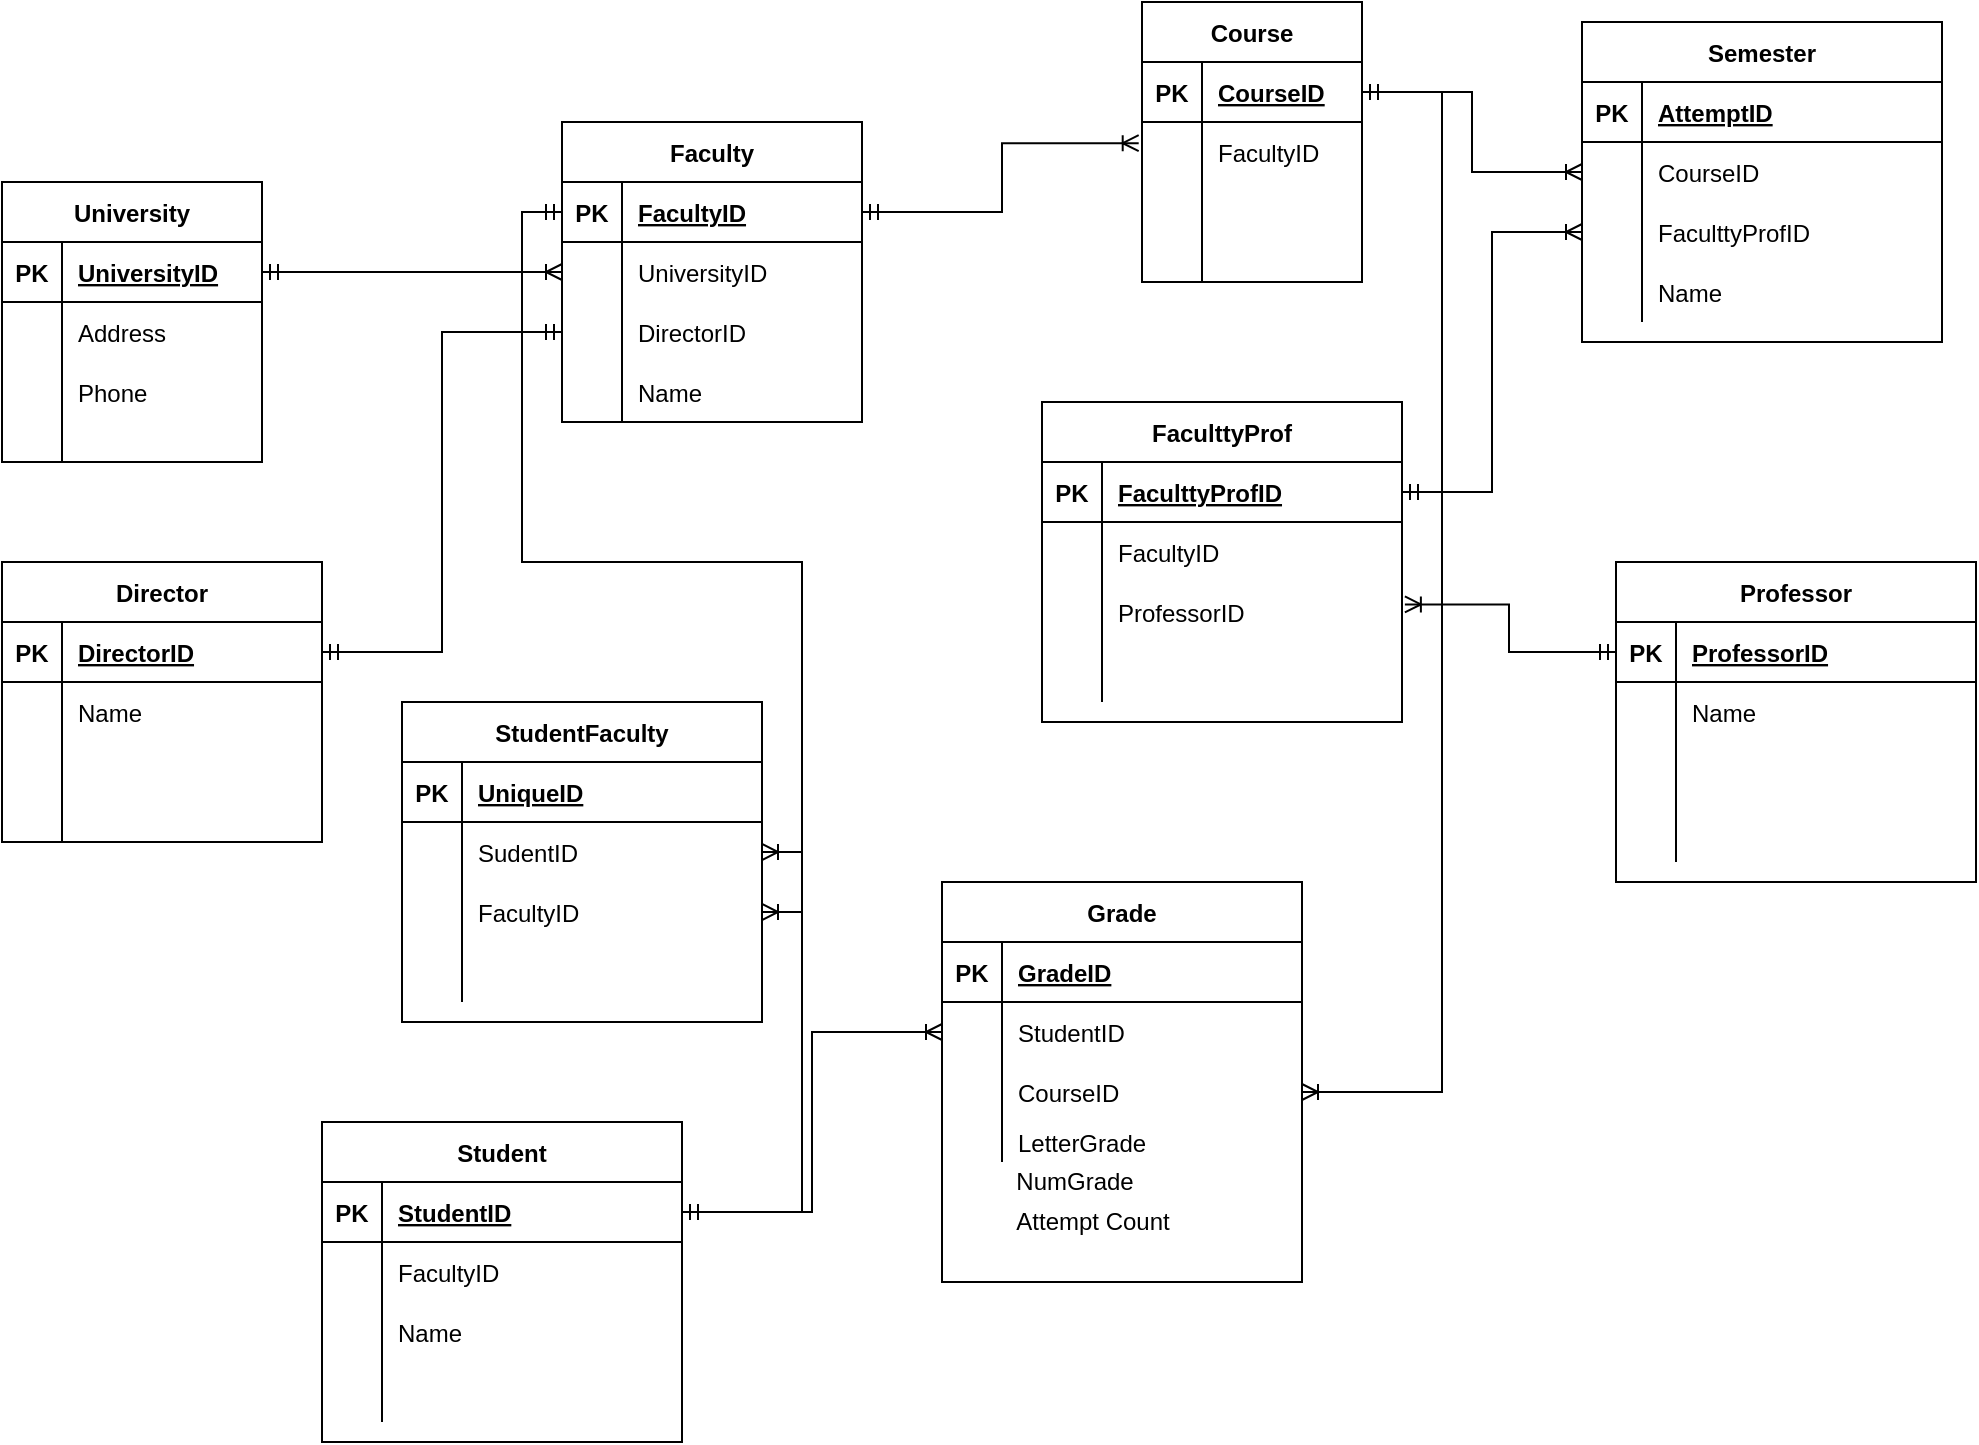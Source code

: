 <mxfile version="17.1.3" type="device"><diagram id="Ls2RXrO2CmUDJVUpRagr" name="Page-1"><mxGraphModel dx="897" dy="550" grid="1" gridSize="10" guides="1" tooltips="1" connect="1" arrows="1" fold="1" page="1" pageScale="1" pageWidth="827" pageHeight="1169" math="0" shadow="0"><root><mxCell id="0"/><mxCell id="1" parent="0"/><mxCell id="vg7EZf-aJv0Bkej9o6bB-1" value="University" style="shape=table;startSize=30;container=1;collapsible=1;childLayout=tableLayout;fixedRows=1;rowLines=0;fontStyle=1;align=center;resizeLast=1;" vertex="1" parent="1"><mxGeometry x="20" y="140" width="130" height="140" as="geometry"><mxRectangle x="100" y="140" width="90" height="30" as="alternateBounds"/></mxGeometry></mxCell><mxCell id="vg7EZf-aJv0Bkej9o6bB-2" value="" style="shape=tableRow;horizontal=0;startSize=0;swimlaneHead=0;swimlaneBody=0;fillColor=none;collapsible=0;dropTarget=0;points=[[0,0.5],[1,0.5]];portConstraint=eastwest;top=0;left=0;right=0;bottom=1;" vertex="1" parent="vg7EZf-aJv0Bkej9o6bB-1"><mxGeometry y="30" width="130" height="30" as="geometry"/></mxCell><mxCell id="vg7EZf-aJv0Bkej9o6bB-3" value="PK" style="shape=partialRectangle;connectable=0;fillColor=none;top=0;left=0;bottom=0;right=0;fontStyle=1;overflow=hidden;" vertex="1" parent="vg7EZf-aJv0Bkej9o6bB-2"><mxGeometry width="30" height="30" as="geometry"><mxRectangle width="30" height="30" as="alternateBounds"/></mxGeometry></mxCell><mxCell id="vg7EZf-aJv0Bkej9o6bB-4" value="UniversityID" style="shape=partialRectangle;connectable=0;fillColor=none;top=0;left=0;bottom=0;right=0;align=left;spacingLeft=6;fontStyle=5;overflow=hidden;" vertex="1" parent="vg7EZf-aJv0Bkej9o6bB-2"><mxGeometry x="30" width="100" height="30" as="geometry"><mxRectangle width="100" height="30" as="alternateBounds"/></mxGeometry></mxCell><mxCell id="vg7EZf-aJv0Bkej9o6bB-5" value="" style="shape=tableRow;horizontal=0;startSize=0;swimlaneHead=0;swimlaneBody=0;fillColor=none;collapsible=0;dropTarget=0;points=[[0,0.5],[1,0.5]];portConstraint=eastwest;top=0;left=0;right=0;bottom=0;" vertex="1" parent="vg7EZf-aJv0Bkej9o6bB-1"><mxGeometry y="60" width="130" height="30" as="geometry"/></mxCell><mxCell id="vg7EZf-aJv0Bkej9o6bB-6" value="" style="shape=partialRectangle;connectable=0;fillColor=none;top=0;left=0;bottom=0;right=0;editable=1;overflow=hidden;" vertex="1" parent="vg7EZf-aJv0Bkej9o6bB-5"><mxGeometry width="30" height="30" as="geometry"><mxRectangle width="30" height="30" as="alternateBounds"/></mxGeometry></mxCell><mxCell id="vg7EZf-aJv0Bkej9o6bB-7" value="Address" style="shape=partialRectangle;connectable=0;fillColor=none;top=0;left=0;bottom=0;right=0;align=left;spacingLeft=6;overflow=hidden;" vertex="1" parent="vg7EZf-aJv0Bkej9o6bB-5"><mxGeometry x="30" width="100" height="30" as="geometry"><mxRectangle width="100" height="30" as="alternateBounds"/></mxGeometry></mxCell><mxCell id="vg7EZf-aJv0Bkej9o6bB-8" value="" style="shape=tableRow;horizontal=0;startSize=0;swimlaneHead=0;swimlaneBody=0;fillColor=none;collapsible=0;dropTarget=0;points=[[0,0.5],[1,0.5]];portConstraint=eastwest;top=0;left=0;right=0;bottom=0;" vertex="1" parent="vg7EZf-aJv0Bkej9o6bB-1"><mxGeometry y="90" width="130" height="30" as="geometry"/></mxCell><mxCell id="vg7EZf-aJv0Bkej9o6bB-9" value="" style="shape=partialRectangle;connectable=0;fillColor=none;top=0;left=0;bottom=0;right=0;editable=1;overflow=hidden;" vertex="1" parent="vg7EZf-aJv0Bkej9o6bB-8"><mxGeometry width="30" height="30" as="geometry"><mxRectangle width="30" height="30" as="alternateBounds"/></mxGeometry></mxCell><mxCell id="vg7EZf-aJv0Bkej9o6bB-10" value="Phone" style="shape=partialRectangle;connectable=0;fillColor=none;top=0;left=0;bottom=0;right=0;align=left;spacingLeft=6;overflow=hidden;" vertex="1" parent="vg7EZf-aJv0Bkej9o6bB-8"><mxGeometry x="30" width="100" height="30" as="geometry"><mxRectangle width="100" height="30" as="alternateBounds"/></mxGeometry></mxCell><mxCell id="vg7EZf-aJv0Bkej9o6bB-11" value="" style="shape=tableRow;horizontal=0;startSize=0;swimlaneHead=0;swimlaneBody=0;fillColor=none;collapsible=0;dropTarget=0;points=[[0,0.5],[1,0.5]];portConstraint=eastwest;top=0;left=0;right=0;bottom=0;" vertex="1" parent="vg7EZf-aJv0Bkej9o6bB-1"><mxGeometry y="120" width="130" height="20" as="geometry"/></mxCell><mxCell id="vg7EZf-aJv0Bkej9o6bB-12" value="" style="shape=partialRectangle;connectable=0;fillColor=none;top=0;left=0;bottom=0;right=0;editable=1;overflow=hidden;" vertex="1" parent="vg7EZf-aJv0Bkej9o6bB-11"><mxGeometry width="30" height="20" as="geometry"><mxRectangle width="30" height="20" as="alternateBounds"/></mxGeometry></mxCell><mxCell id="vg7EZf-aJv0Bkej9o6bB-13" value="" style="shape=partialRectangle;connectable=0;fillColor=none;top=0;left=0;bottom=0;right=0;align=left;spacingLeft=6;overflow=hidden;" vertex="1" parent="vg7EZf-aJv0Bkej9o6bB-11"><mxGeometry x="30" width="100" height="20" as="geometry"><mxRectangle width="100" height="20" as="alternateBounds"/></mxGeometry></mxCell><mxCell id="vg7EZf-aJv0Bkej9o6bB-14" value="Faculty" style="shape=table;startSize=30;container=1;collapsible=1;childLayout=tableLayout;fixedRows=1;rowLines=0;fontStyle=1;align=center;resizeLast=1;" vertex="1" parent="1"><mxGeometry x="300" y="110" width="150" height="150" as="geometry"/></mxCell><mxCell id="vg7EZf-aJv0Bkej9o6bB-15" value="" style="shape=tableRow;horizontal=0;startSize=0;swimlaneHead=0;swimlaneBody=0;fillColor=none;collapsible=0;dropTarget=0;points=[[0,0.5],[1,0.5]];portConstraint=eastwest;top=0;left=0;right=0;bottom=1;" vertex="1" parent="vg7EZf-aJv0Bkej9o6bB-14"><mxGeometry y="30" width="150" height="30" as="geometry"/></mxCell><mxCell id="vg7EZf-aJv0Bkej9o6bB-16" value="PK" style="shape=partialRectangle;connectable=0;fillColor=none;top=0;left=0;bottom=0;right=0;fontStyle=1;overflow=hidden;" vertex="1" parent="vg7EZf-aJv0Bkej9o6bB-15"><mxGeometry width="30" height="30" as="geometry"><mxRectangle width="30" height="30" as="alternateBounds"/></mxGeometry></mxCell><mxCell id="vg7EZf-aJv0Bkej9o6bB-17" value="FacultyID" style="shape=partialRectangle;connectable=0;fillColor=none;top=0;left=0;bottom=0;right=0;align=left;spacingLeft=6;fontStyle=5;overflow=hidden;" vertex="1" parent="vg7EZf-aJv0Bkej9o6bB-15"><mxGeometry x="30" width="120" height="30" as="geometry"><mxRectangle width="120" height="30" as="alternateBounds"/></mxGeometry></mxCell><mxCell id="vg7EZf-aJv0Bkej9o6bB-18" value="" style="shape=tableRow;horizontal=0;startSize=0;swimlaneHead=0;swimlaneBody=0;fillColor=none;collapsible=0;dropTarget=0;points=[[0,0.5],[1,0.5]];portConstraint=eastwest;top=0;left=0;right=0;bottom=0;" vertex="1" parent="vg7EZf-aJv0Bkej9o6bB-14"><mxGeometry y="60" width="150" height="30" as="geometry"/></mxCell><mxCell id="vg7EZf-aJv0Bkej9o6bB-19" value="" style="shape=partialRectangle;connectable=0;fillColor=none;top=0;left=0;bottom=0;right=0;editable=1;overflow=hidden;" vertex="1" parent="vg7EZf-aJv0Bkej9o6bB-18"><mxGeometry width="30" height="30" as="geometry"><mxRectangle width="30" height="30" as="alternateBounds"/></mxGeometry></mxCell><mxCell id="vg7EZf-aJv0Bkej9o6bB-20" value="UniversityID" style="shape=partialRectangle;connectable=0;fillColor=none;top=0;left=0;bottom=0;right=0;align=left;spacingLeft=6;overflow=hidden;" vertex="1" parent="vg7EZf-aJv0Bkej9o6bB-18"><mxGeometry x="30" width="120" height="30" as="geometry"><mxRectangle width="120" height="30" as="alternateBounds"/></mxGeometry></mxCell><mxCell id="vg7EZf-aJv0Bkej9o6bB-21" value="" style="shape=tableRow;horizontal=0;startSize=0;swimlaneHead=0;swimlaneBody=0;fillColor=none;collapsible=0;dropTarget=0;points=[[0,0.5],[1,0.5]];portConstraint=eastwest;top=0;left=0;right=0;bottom=0;" vertex="1" parent="vg7EZf-aJv0Bkej9o6bB-14"><mxGeometry y="90" width="150" height="30" as="geometry"/></mxCell><mxCell id="vg7EZf-aJv0Bkej9o6bB-22" value="" style="shape=partialRectangle;connectable=0;fillColor=none;top=0;left=0;bottom=0;right=0;editable=1;overflow=hidden;" vertex="1" parent="vg7EZf-aJv0Bkej9o6bB-21"><mxGeometry width="30" height="30" as="geometry"><mxRectangle width="30" height="30" as="alternateBounds"/></mxGeometry></mxCell><mxCell id="vg7EZf-aJv0Bkej9o6bB-23" value="DirectorID" style="shape=partialRectangle;connectable=0;fillColor=none;top=0;left=0;bottom=0;right=0;align=left;spacingLeft=6;overflow=hidden;" vertex="1" parent="vg7EZf-aJv0Bkej9o6bB-21"><mxGeometry x="30" width="120" height="30" as="geometry"><mxRectangle width="120" height="30" as="alternateBounds"/></mxGeometry></mxCell><mxCell id="vg7EZf-aJv0Bkej9o6bB-24" value="" style="shape=tableRow;horizontal=0;startSize=0;swimlaneHead=0;swimlaneBody=0;fillColor=none;collapsible=0;dropTarget=0;points=[[0,0.5],[1,0.5]];portConstraint=eastwest;top=0;left=0;right=0;bottom=0;" vertex="1" parent="vg7EZf-aJv0Bkej9o6bB-14"><mxGeometry y="120" width="150" height="30" as="geometry"/></mxCell><mxCell id="vg7EZf-aJv0Bkej9o6bB-25" value="" style="shape=partialRectangle;connectable=0;fillColor=none;top=0;left=0;bottom=0;right=0;editable=1;overflow=hidden;" vertex="1" parent="vg7EZf-aJv0Bkej9o6bB-24"><mxGeometry width="30" height="30" as="geometry"><mxRectangle width="30" height="30" as="alternateBounds"/></mxGeometry></mxCell><mxCell id="vg7EZf-aJv0Bkej9o6bB-26" value="Name" style="shape=partialRectangle;connectable=0;fillColor=none;top=0;left=0;bottom=0;right=0;align=left;spacingLeft=6;overflow=hidden;" vertex="1" parent="vg7EZf-aJv0Bkej9o6bB-24"><mxGeometry x="30" width="120" height="30" as="geometry"><mxRectangle width="120" height="30" as="alternateBounds"/></mxGeometry></mxCell><mxCell id="vg7EZf-aJv0Bkej9o6bB-27" style="edgeStyle=orthogonalEdgeStyle;rounded=0;orthogonalLoop=1;jettySize=auto;html=1;entryX=0;entryY=0.5;entryDx=0;entryDy=0;startArrow=ERmandOne;startFill=0;endArrow=ERoneToMany;endFill=0;" edge="1" parent="1" source="vg7EZf-aJv0Bkej9o6bB-2" target="vg7EZf-aJv0Bkej9o6bB-18"><mxGeometry relative="1" as="geometry"/></mxCell><mxCell id="vg7EZf-aJv0Bkej9o6bB-28" value="Director" style="shape=table;startSize=30;container=1;collapsible=1;childLayout=tableLayout;fixedRows=1;rowLines=0;fontStyle=1;align=center;resizeLast=1;" vertex="1" parent="1"><mxGeometry x="20" y="330" width="160" height="140" as="geometry"/></mxCell><mxCell id="vg7EZf-aJv0Bkej9o6bB-29" value="" style="shape=tableRow;horizontal=0;startSize=0;swimlaneHead=0;swimlaneBody=0;fillColor=none;collapsible=0;dropTarget=0;points=[[0,0.5],[1,0.5]];portConstraint=eastwest;top=0;left=0;right=0;bottom=1;" vertex="1" parent="vg7EZf-aJv0Bkej9o6bB-28"><mxGeometry y="30" width="160" height="30" as="geometry"/></mxCell><mxCell id="vg7EZf-aJv0Bkej9o6bB-30" value="PK" style="shape=partialRectangle;connectable=0;fillColor=none;top=0;left=0;bottom=0;right=0;fontStyle=1;overflow=hidden;" vertex="1" parent="vg7EZf-aJv0Bkej9o6bB-29"><mxGeometry width="30" height="30" as="geometry"><mxRectangle width="30" height="30" as="alternateBounds"/></mxGeometry></mxCell><mxCell id="vg7EZf-aJv0Bkej9o6bB-31" value="DirectorID" style="shape=partialRectangle;connectable=0;fillColor=none;top=0;left=0;bottom=0;right=0;align=left;spacingLeft=6;fontStyle=5;overflow=hidden;" vertex="1" parent="vg7EZf-aJv0Bkej9o6bB-29"><mxGeometry x="30" width="130" height="30" as="geometry"><mxRectangle width="130" height="30" as="alternateBounds"/></mxGeometry></mxCell><mxCell id="vg7EZf-aJv0Bkej9o6bB-32" value="" style="shape=tableRow;horizontal=0;startSize=0;swimlaneHead=0;swimlaneBody=0;fillColor=none;collapsible=0;dropTarget=0;points=[[0,0.5],[1,0.5]];portConstraint=eastwest;top=0;left=0;right=0;bottom=0;" vertex="1" parent="vg7EZf-aJv0Bkej9o6bB-28"><mxGeometry y="60" width="160" height="30" as="geometry"/></mxCell><mxCell id="vg7EZf-aJv0Bkej9o6bB-33" value="" style="shape=partialRectangle;connectable=0;fillColor=none;top=0;left=0;bottom=0;right=0;editable=1;overflow=hidden;" vertex="1" parent="vg7EZf-aJv0Bkej9o6bB-32"><mxGeometry width="30" height="30" as="geometry"><mxRectangle width="30" height="30" as="alternateBounds"/></mxGeometry></mxCell><mxCell id="vg7EZf-aJv0Bkej9o6bB-34" value="Name" style="shape=partialRectangle;connectable=0;fillColor=none;top=0;left=0;bottom=0;right=0;align=left;spacingLeft=6;overflow=hidden;" vertex="1" parent="vg7EZf-aJv0Bkej9o6bB-32"><mxGeometry x="30" width="130" height="30" as="geometry"><mxRectangle width="130" height="30" as="alternateBounds"/></mxGeometry></mxCell><mxCell id="vg7EZf-aJv0Bkej9o6bB-35" value="" style="shape=tableRow;horizontal=0;startSize=0;swimlaneHead=0;swimlaneBody=0;fillColor=none;collapsible=0;dropTarget=0;points=[[0,0.5],[1,0.5]];portConstraint=eastwest;top=0;left=0;right=0;bottom=0;" vertex="1" parent="vg7EZf-aJv0Bkej9o6bB-28"><mxGeometry y="90" width="160" height="30" as="geometry"/></mxCell><mxCell id="vg7EZf-aJv0Bkej9o6bB-36" value="" style="shape=partialRectangle;connectable=0;fillColor=none;top=0;left=0;bottom=0;right=0;editable=1;overflow=hidden;" vertex="1" parent="vg7EZf-aJv0Bkej9o6bB-35"><mxGeometry width="30" height="30" as="geometry"><mxRectangle width="30" height="30" as="alternateBounds"/></mxGeometry></mxCell><mxCell id="vg7EZf-aJv0Bkej9o6bB-37" value="" style="shape=partialRectangle;connectable=0;fillColor=none;top=0;left=0;bottom=0;right=0;align=left;spacingLeft=6;overflow=hidden;" vertex="1" parent="vg7EZf-aJv0Bkej9o6bB-35"><mxGeometry x="30" width="130" height="30" as="geometry"><mxRectangle width="130" height="30" as="alternateBounds"/></mxGeometry></mxCell><mxCell id="vg7EZf-aJv0Bkej9o6bB-38" value="" style="shape=tableRow;horizontal=0;startSize=0;swimlaneHead=0;swimlaneBody=0;fillColor=none;collapsible=0;dropTarget=0;points=[[0,0.5],[1,0.5]];portConstraint=eastwest;top=0;left=0;right=0;bottom=0;" vertex="1" parent="vg7EZf-aJv0Bkej9o6bB-28"><mxGeometry y="120" width="160" height="20" as="geometry"/></mxCell><mxCell id="vg7EZf-aJv0Bkej9o6bB-39" value="" style="shape=partialRectangle;connectable=0;fillColor=none;top=0;left=0;bottom=0;right=0;editable=1;overflow=hidden;" vertex="1" parent="vg7EZf-aJv0Bkej9o6bB-38"><mxGeometry width="30" height="20" as="geometry"><mxRectangle width="30" height="20" as="alternateBounds"/></mxGeometry></mxCell><mxCell id="vg7EZf-aJv0Bkej9o6bB-40" value="" style="shape=partialRectangle;connectable=0;fillColor=none;top=0;left=0;bottom=0;right=0;align=left;spacingLeft=6;overflow=hidden;" vertex="1" parent="vg7EZf-aJv0Bkej9o6bB-38"><mxGeometry x="30" width="130" height="20" as="geometry"><mxRectangle width="130" height="20" as="alternateBounds"/></mxGeometry></mxCell><mxCell id="vg7EZf-aJv0Bkej9o6bB-41" style="edgeStyle=orthogonalEdgeStyle;rounded=0;orthogonalLoop=1;jettySize=auto;html=1;entryX=0;entryY=0.5;entryDx=0;entryDy=0;startArrow=ERmandOne;startFill=0;endArrow=ERmandOne;endFill=0;" edge="1" parent="1" source="vg7EZf-aJv0Bkej9o6bB-29" target="vg7EZf-aJv0Bkej9o6bB-21"><mxGeometry relative="1" as="geometry"/></mxCell><mxCell id="vg7EZf-aJv0Bkej9o6bB-42" value="Course" style="shape=table;startSize=30;container=1;collapsible=1;childLayout=tableLayout;fixedRows=1;rowLines=0;fontStyle=1;align=center;resizeLast=1;" vertex="1" parent="1"><mxGeometry x="590" y="50" width="110" height="140" as="geometry"/></mxCell><mxCell id="vg7EZf-aJv0Bkej9o6bB-43" value="" style="shape=tableRow;horizontal=0;startSize=0;swimlaneHead=0;swimlaneBody=0;fillColor=none;collapsible=0;dropTarget=0;points=[[0,0.5],[1,0.5]];portConstraint=eastwest;top=0;left=0;right=0;bottom=1;" vertex="1" parent="vg7EZf-aJv0Bkej9o6bB-42"><mxGeometry y="30" width="110" height="30" as="geometry"/></mxCell><mxCell id="vg7EZf-aJv0Bkej9o6bB-44" value="PK" style="shape=partialRectangle;connectable=0;fillColor=none;top=0;left=0;bottom=0;right=0;fontStyle=1;overflow=hidden;" vertex="1" parent="vg7EZf-aJv0Bkej9o6bB-43"><mxGeometry width="30" height="30" as="geometry"><mxRectangle width="30" height="30" as="alternateBounds"/></mxGeometry></mxCell><mxCell id="vg7EZf-aJv0Bkej9o6bB-45" value="CourseID" style="shape=partialRectangle;connectable=0;fillColor=none;top=0;left=0;bottom=0;right=0;align=left;spacingLeft=6;fontStyle=5;overflow=hidden;" vertex="1" parent="vg7EZf-aJv0Bkej9o6bB-43"><mxGeometry x="30" width="80" height="30" as="geometry"><mxRectangle width="80" height="30" as="alternateBounds"/></mxGeometry></mxCell><mxCell id="vg7EZf-aJv0Bkej9o6bB-46" value="" style="shape=tableRow;horizontal=0;startSize=0;swimlaneHead=0;swimlaneBody=0;fillColor=none;collapsible=0;dropTarget=0;points=[[0,0.5],[1,0.5]];portConstraint=eastwest;top=0;left=0;right=0;bottom=0;" vertex="1" parent="vg7EZf-aJv0Bkej9o6bB-42"><mxGeometry y="60" width="110" height="30" as="geometry"/></mxCell><mxCell id="vg7EZf-aJv0Bkej9o6bB-47" value="" style="shape=partialRectangle;connectable=0;fillColor=none;top=0;left=0;bottom=0;right=0;editable=1;overflow=hidden;" vertex="1" parent="vg7EZf-aJv0Bkej9o6bB-46"><mxGeometry width="30" height="30" as="geometry"><mxRectangle width="30" height="30" as="alternateBounds"/></mxGeometry></mxCell><mxCell id="vg7EZf-aJv0Bkej9o6bB-48" value="FacultyID" style="shape=partialRectangle;connectable=0;fillColor=none;top=0;left=0;bottom=0;right=0;align=left;spacingLeft=6;overflow=hidden;" vertex="1" parent="vg7EZf-aJv0Bkej9o6bB-46"><mxGeometry x="30" width="80" height="30" as="geometry"><mxRectangle width="80" height="30" as="alternateBounds"/></mxGeometry></mxCell><mxCell id="vg7EZf-aJv0Bkej9o6bB-49" value="" style="shape=tableRow;horizontal=0;startSize=0;swimlaneHead=0;swimlaneBody=0;fillColor=none;collapsible=0;dropTarget=0;points=[[0,0.5],[1,0.5]];portConstraint=eastwest;top=0;left=0;right=0;bottom=0;" vertex="1" parent="vg7EZf-aJv0Bkej9o6bB-42"><mxGeometry y="90" width="110" height="30" as="geometry"/></mxCell><mxCell id="vg7EZf-aJv0Bkej9o6bB-50" value="" style="shape=partialRectangle;connectable=0;fillColor=none;top=0;left=0;bottom=0;right=0;editable=1;overflow=hidden;" vertex="1" parent="vg7EZf-aJv0Bkej9o6bB-49"><mxGeometry width="30" height="30" as="geometry"><mxRectangle width="30" height="30" as="alternateBounds"/></mxGeometry></mxCell><mxCell id="vg7EZf-aJv0Bkej9o6bB-51" value="" style="shape=partialRectangle;connectable=0;fillColor=none;top=0;left=0;bottom=0;right=0;align=left;spacingLeft=6;overflow=hidden;" vertex="1" parent="vg7EZf-aJv0Bkej9o6bB-49"><mxGeometry x="30" width="80" height="30" as="geometry"><mxRectangle width="80" height="30" as="alternateBounds"/></mxGeometry></mxCell><mxCell id="vg7EZf-aJv0Bkej9o6bB-52" value="" style="shape=tableRow;horizontal=0;startSize=0;swimlaneHead=0;swimlaneBody=0;fillColor=none;collapsible=0;dropTarget=0;points=[[0,0.5],[1,0.5]];portConstraint=eastwest;top=0;left=0;right=0;bottom=0;" vertex="1" parent="vg7EZf-aJv0Bkej9o6bB-42"><mxGeometry y="120" width="110" height="20" as="geometry"/></mxCell><mxCell id="vg7EZf-aJv0Bkej9o6bB-53" value="" style="shape=partialRectangle;connectable=0;fillColor=none;top=0;left=0;bottom=0;right=0;editable=1;overflow=hidden;" vertex="1" parent="vg7EZf-aJv0Bkej9o6bB-52"><mxGeometry width="30" height="20" as="geometry"><mxRectangle width="30" height="20" as="alternateBounds"/></mxGeometry></mxCell><mxCell id="vg7EZf-aJv0Bkej9o6bB-54" value="" style="shape=partialRectangle;connectable=0;fillColor=none;top=0;left=0;bottom=0;right=0;align=left;spacingLeft=6;overflow=hidden;" vertex="1" parent="vg7EZf-aJv0Bkej9o6bB-52"><mxGeometry x="30" width="80" height="20" as="geometry"><mxRectangle width="80" height="20" as="alternateBounds"/></mxGeometry></mxCell><mxCell id="vg7EZf-aJv0Bkej9o6bB-55" style="edgeStyle=orthogonalEdgeStyle;rounded=0;orthogonalLoop=1;jettySize=auto;html=1;entryX=-0.015;entryY=0.353;entryDx=0;entryDy=0;entryPerimeter=0;startArrow=ERmandOne;startFill=0;endArrow=ERoneToMany;endFill=0;" edge="1" parent="1" source="vg7EZf-aJv0Bkej9o6bB-15" target="vg7EZf-aJv0Bkej9o6bB-46"><mxGeometry relative="1" as="geometry"/></mxCell><mxCell id="vg7EZf-aJv0Bkej9o6bB-56" value="Semester" style="shape=table;startSize=30;container=1;collapsible=1;childLayout=tableLayout;fixedRows=1;rowLines=0;fontStyle=1;align=center;resizeLast=1;" vertex="1" parent="1"><mxGeometry x="810" y="60" width="180" height="160" as="geometry"/></mxCell><mxCell id="vg7EZf-aJv0Bkej9o6bB-57" value="" style="shape=tableRow;horizontal=0;startSize=0;swimlaneHead=0;swimlaneBody=0;fillColor=none;collapsible=0;dropTarget=0;points=[[0,0.5],[1,0.5]];portConstraint=eastwest;top=0;left=0;right=0;bottom=1;" vertex="1" parent="vg7EZf-aJv0Bkej9o6bB-56"><mxGeometry y="30" width="180" height="30" as="geometry"/></mxCell><mxCell id="vg7EZf-aJv0Bkej9o6bB-58" value="PK" style="shape=partialRectangle;connectable=0;fillColor=none;top=0;left=0;bottom=0;right=0;fontStyle=1;overflow=hidden;" vertex="1" parent="vg7EZf-aJv0Bkej9o6bB-57"><mxGeometry width="30" height="30" as="geometry"><mxRectangle width="30" height="30" as="alternateBounds"/></mxGeometry></mxCell><mxCell id="vg7EZf-aJv0Bkej9o6bB-59" value="AttemptID" style="shape=partialRectangle;connectable=0;fillColor=none;top=0;left=0;bottom=0;right=0;align=left;spacingLeft=6;fontStyle=5;overflow=hidden;" vertex="1" parent="vg7EZf-aJv0Bkej9o6bB-57"><mxGeometry x="30" width="150" height="30" as="geometry"><mxRectangle width="150" height="30" as="alternateBounds"/></mxGeometry></mxCell><mxCell id="vg7EZf-aJv0Bkej9o6bB-60" value="" style="shape=tableRow;horizontal=0;startSize=0;swimlaneHead=0;swimlaneBody=0;fillColor=none;collapsible=0;dropTarget=0;points=[[0,0.5],[1,0.5]];portConstraint=eastwest;top=0;left=0;right=0;bottom=0;" vertex="1" parent="vg7EZf-aJv0Bkej9o6bB-56"><mxGeometry y="60" width="180" height="30" as="geometry"/></mxCell><mxCell id="vg7EZf-aJv0Bkej9o6bB-61" value="" style="shape=partialRectangle;connectable=0;fillColor=none;top=0;left=0;bottom=0;right=0;editable=1;overflow=hidden;" vertex="1" parent="vg7EZf-aJv0Bkej9o6bB-60"><mxGeometry width="30" height="30" as="geometry"><mxRectangle width="30" height="30" as="alternateBounds"/></mxGeometry></mxCell><mxCell id="vg7EZf-aJv0Bkej9o6bB-62" value="CourseID" style="shape=partialRectangle;connectable=0;fillColor=none;top=0;left=0;bottom=0;right=0;align=left;spacingLeft=6;overflow=hidden;" vertex="1" parent="vg7EZf-aJv0Bkej9o6bB-60"><mxGeometry x="30" width="150" height="30" as="geometry"><mxRectangle width="150" height="30" as="alternateBounds"/></mxGeometry></mxCell><mxCell id="vg7EZf-aJv0Bkej9o6bB-63" value="" style="shape=tableRow;horizontal=0;startSize=0;swimlaneHead=0;swimlaneBody=0;fillColor=none;collapsible=0;dropTarget=0;points=[[0,0.5],[1,0.5]];portConstraint=eastwest;top=0;left=0;right=0;bottom=0;" vertex="1" parent="vg7EZf-aJv0Bkej9o6bB-56"><mxGeometry y="90" width="180" height="30" as="geometry"/></mxCell><mxCell id="vg7EZf-aJv0Bkej9o6bB-64" value="" style="shape=partialRectangle;connectable=0;fillColor=none;top=0;left=0;bottom=0;right=0;editable=1;overflow=hidden;" vertex="1" parent="vg7EZf-aJv0Bkej9o6bB-63"><mxGeometry width="30" height="30" as="geometry"><mxRectangle width="30" height="30" as="alternateBounds"/></mxGeometry></mxCell><mxCell id="vg7EZf-aJv0Bkej9o6bB-65" value="FaculttyProfID" style="shape=partialRectangle;connectable=0;fillColor=none;top=0;left=0;bottom=0;right=0;align=left;spacingLeft=6;overflow=hidden;" vertex="1" parent="vg7EZf-aJv0Bkej9o6bB-63"><mxGeometry x="30" width="150" height="30" as="geometry"><mxRectangle width="150" height="30" as="alternateBounds"/></mxGeometry></mxCell><mxCell id="vg7EZf-aJv0Bkej9o6bB-66" value="" style="shape=tableRow;horizontal=0;startSize=0;swimlaneHead=0;swimlaneBody=0;fillColor=none;collapsible=0;dropTarget=0;points=[[0,0.5],[1,0.5]];portConstraint=eastwest;top=0;left=0;right=0;bottom=0;" vertex="1" parent="vg7EZf-aJv0Bkej9o6bB-56"><mxGeometry y="120" width="180" height="30" as="geometry"/></mxCell><mxCell id="vg7EZf-aJv0Bkej9o6bB-67" value="" style="shape=partialRectangle;connectable=0;fillColor=none;top=0;left=0;bottom=0;right=0;editable=1;overflow=hidden;" vertex="1" parent="vg7EZf-aJv0Bkej9o6bB-66"><mxGeometry width="30" height="30" as="geometry"><mxRectangle width="30" height="30" as="alternateBounds"/></mxGeometry></mxCell><mxCell id="vg7EZf-aJv0Bkej9o6bB-68" value="Name" style="shape=partialRectangle;connectable=0;fillColor=none;top=0;left=0;bottom=0;right=0;align=left;spacingLeft=6;overflow=hidden;" vertex="1" parent="vg7EZf-aJv0Bkej9o6bB-66"><mxGeometry x="30" width="150" height="30" as="geometry"><mxRectangle width="150" height="30" as="alternateBounds"/></mxGeometry></mxCell><mxCell id="vg7EZf-aJv0Bkej9o6bB-69" style="edgeStyle=orthogonalEdgeStyle;rounded=0;orthogonalLoop=1;jettySize=auto;html=1;startArrow=ERmandOne;startFill=0;endArrow=ERoneToMany;endFill=0;" edge="1" parent="1" source="vg7EZf-aJv0Bkej9o6bB-43" target="vg7EZf-aJv0Bkej9o6bB-60"><mxGeometry relative="1" as="geometry"/></mxCell><mxCell id="vg7EZf-aJv0Bkej9o6bB-70" value="Professor" style="shape=table;startSize=30;container=1;collapsible=1;childLayout=tableLayout;fixedRows=1;rowLines=0;fontStyle=1;align=center;resizeLast=1;" vertex="1" parent="1"><mxGeometry x="827" y="330" width="180" height="160" as="geometry"/></mxCell><mxCell id="vg7EZf-aJv0Bkej9o6bB-71" value="" style="shape=tableRow;horizontal=0;startSize=0;swimlaneHead=0;swimlaneBody=0;fillColor=none;collapsible=0;dropTarget=0;points=[[0,0.5],[1,0.5]];portConstraint=eastwest;top=0;left=0;right=0;bottom=1;" vertex="1" parent="vg7EZf-aJv0Bkej9o6bB-70"><mxGeometry y="30" width="180" height="30" as="geometry"/></mxCell><mxCell id="vg7EZf-aJv0Bkej9o6bB-72" value="PK" style="shape=partialRectangle;connectable=0;fillColor=none;top=0;left=0;bottom=0;right=0;fontStyle=1;overflow=hidden;" vertex="1" parent="vg7EZf-aJv0Bkej9o6bB-71"><mxGeometry width="30" height="30" as="geometry"><mxRectangle width="30" height="30" as="alternateBounds"/></mxGeometry></mxCell><mxCell id="vg7EZf-aJv0Bkej9o6bB-73" value="ProfessorID" style="shape=partialRectangle;connectable=0;fillColor=none;top=0;left=0;bottom=0;right=0;align=left;spacingLeft=6;fontStyle=5;overflow=hidden;" vertex="1" parent="vg7EZf-aJv0Bkej9o6bB-71"><mxGeometry x="30" width="150" height="30" as="geometry"><mxRectangle width="150" height="30" as="alternateBounds"/></mxGeometry></mxCell><mxCell id="vg7EZf-aJv0Bkej9o6bB-74" value="" style="shape=tableRow;horizontal=0;startSize=0;swimlaneHead=0;swimlaneBody=0;fillColor=none;collapsible=0;dropTarget=0;points=[[0,0.5],[1,0.5]];portConstraint=eastwest;top=0;left=0;right=0;bottom=0;" vertex="1" parent="vg7EZf-aJv0Bkej9o6bB-70"><mxGeometry y="60" width="180" height="30" as="geometry"/></mxCell><mxCell id="vg7EZf-aJv0Bkej9o6bB-75" value="" style="shape=partialRectangle;connectable=0;fillColor=none;top=0;left=0;bottom=0;right=0;editable=1;overflow=hidden;" vertex="1" parent="vg7EZf-aJv0Bkej9o6bB-74"><mxGeometry width="30" height="30" as="geometry"><mxRectangle width="30" height="30" as="alternateBounds"/></mxGeometry></mxCell><mxCell id="vg7EZf-aJv0Bkej9o6bB-76" value="Name" style="shape=partialRectangle;connectable=0;fillColor=none;top=0;left=0;bottom=0;right=0;align=left;spacingLeft=6;overflow=hidden;" vertex="1" parent="vg7EZf-aJv0Bkej9o6bB-74"><mxGeometry x="30" width="150" height="30" as="geometry"><mxRectangle width="150" height="30" as="alternateBounds"/></mxGeometry></mxCell><mxCell id="vg7EZf-aJv0Bkej9o6bB-77" value="" style="shape=tableRow;horizontal=0;startSize=0;swimlaneHead=0;swimlaneBody=0;fillColor=none;collapsible=0;dropTarget=0;points=[[0,0.5],[1,0.5]];portConstraint=eastwest;top=0;left=0;right=0;bottom=0;" vertex="1" parent="vg7EZf-aJv0Bkej9o6bB-70"><mxGeometry y="90" width="180" height="30" as="geometry"/></mxCell><mxCell id="vg7EZf-aJv0Bkej9o6bB-78" value="" style="shape=partialRectangle;connectable=0;fillColor=none;top=0;left=0;bottom=0;right=0;editable=1;overflow=hidden;" vertex="1" parent="vg7EZf-aJv0Bkej9o6bB-77"><mxGeometry width="30" height="30" as="geometry"><mxRectangle width="30" height="30" as="alternateBounds"/></mxGeometry></mxCell><mxCell id="vg7EZf-aJv0Bkej9o6bB-79" value="" style="shape=partialRectangle;connectable=0;fillColor=none;top=0;left=0;bottom=0;right=0;align=left;spacingLeft=6;overflow=hidden;" vertex="1" parent="vg7EZf-aJv0Bkej9o6bB-77"><mxGeometry x="30" width="150" height="30" as="geometry"><mxRectangle width="150" height="30" as="alternateBounds"/></mxGeometry></mxCell><mxCell id="vg7EZf-aJv0Bkej9o6bB-80" value="" style="shape=tableRow;horizontal=0;startSize=0;swimlaneHead=0;swimlaneBody=0;fillColor=none;collapsible=0;dropTarget=0;points=[[0,0.5],[1,0.5]];portConstraint=eastwest;top=0;left=0;right=0;bottom=0;" vertex="1" parent="vg7EZf-aJv0Bkej9o6bB-70"><mxGeometry y="120" width="180" height="30" as="geometry"/></mxCell><mxCell id="vg7EZf-aJv0Bkej9o6bB-81" value="" style="shape=partialRectangle;connectable=0;fillColor=none;top=0;left=0;bottom=0;right=0;editable=1;overflow=hidden;" vertex="1" parent="vg7EZf-aJv0Bkej9o6bB-80"><mxGeometry width="30" height="30" as="geometry"><mxRectangle width="30" height="30" as="alternateBounds"/></mxGeometry></mxCell><mxCell id="vg7EZf-aJv0Bkej9o6bB-82" value="" style="shape=partialRectangle;connectable=0;fillColor=none;top=0;left=0;bottom=0;right=0;align=left;spacingLeft=6;overflow=hidden;" vertex="1" parent="vg7EZf-aJv0Bkej9o6bB-80"><mxGeometry x="30" width="150" height="30" as="geometry"><mxRectangle width="150" height="30" as="alternateBounds"/></mxGeometry></mxCell><mxCell id="vg7EZf-aJv0Bkej9o6bB-83" value="FaculttyProf" style="shape=table;startSize=30;container=1;collapsible=1;childLayout=tableLayout;fixedRows=1;rowLines=0;fontStyle=1;align=center;resizeLast=1;" vertex="1" parent="1"><mxGeometry x="540" y="250" width="180" height="160" as="geometry"/></mxCell><mxCell id="vg7EZf-aJv0Bkej9o6bB-84" value="" style="shape=tableRow;horizontal=0;startSize=0;swimlaneHead=0;swimlaneBody=0;fillColor=none;collapsible=0;dropTarget=0;points=[[0,0.5],[1,0.5]];portConstraint=eastwest;top=0;left=0;right=0;bottom=1;" vertex="1" parent="vg7EZf-aJv0Bkej9o6bB-83"><mxGeometry y="30" width="180" height="30" as="geometry"/></mxCell><mxCell id="vg7EZf-aJv0Bkej9o6bB-85" value="PK" style="shape=partialRectangle;connectable=0;fillColor=none;top=0;left=0;bottom=0;right=0;fontStyle=1;overflow=hidden;" vertex="1" parent="vg7EZf-aJv0Bkej9o6bB-84"><mxGeometry width="30" height="30" as="geometry"><mxRectangle width="30" height="30" as="alternateBounds"/></mxGeometry></mxCell><mxCell id="vg7EZf-aJv0Bkej9o6bB-86" value="FaculttyProfID" style="shape=partialRectangle;connectable=0;fillColor=none;top=0;left=0;bottom=0;right=0;align=left;spacingLeft=6;fontStyle=5;overflow=hidden;" vertex="1" parent="vg7EZf-aJv0Bkej9o6bB-84"><mxGeometry x="30" width="150" height="30" as="geometry"><mxRectangle width="150" height="30" as="alternateBounds"/></mxGeometry></mxCell><mxCell id="vg7EZf-aJv0Bkej9o6bB-87" value="" style="shape=tableRow;horizontal=0;startSize=0;swimlaneHead=0;swimlaneBody=0;fillColor=none;collapsible=0;dropTarget=0;points=[[0,0.5],[1,0.5]];portConstraint=eastwest;top=0;left=0;right=0;bottom=0;" vertex="1" parent="vg7EZf-aJv0Bkej9o6bB-83"><mxGeometry y="60" width="180" height="30" as="geometry"/></mxCell><mxCell id="vg7EZf-aJv0Bkej9o6bB-88" value="" style="shape=partialRectangle;connectable=0;fillColor=none;top=0;left=0;bottom=0;right=0;editable=1;overflow=hidden;" vertex="1" parent="vg7EZf-aJv0Bkej9o6bB-87"><mxGeometry width="30" height="30" as="geometry"><mxRectangle width="30" height="30" as="alternateBounds"/></mxGeometry></mxCell><mxCell id="vg7EZf-aJv0Bkej9o6bB-89" value="FacultyID" style="shape=partialRectangle;connectable=0;fillColor=none;top=0;left=0;bottom=0;right=0;align=left;spacingLeft=6;overflow=hidden;" vertex="1" parent="vg7EZf-aJv0Bkej9o6bB-87"><mxGeometry x="30" width="150" height="30" as="geometry"><mxRectangle width="150" height="30" as="alternateBounds"/></mxGeometry></mxCell><mxCell id="vg7EZf-aJv0Bkej9o6bB-90" value="" style="shape=tableRow;horizontal=0;startSize=0;swimlaneHead=0;swimlaneBody=0;fillColor=none;collapsible=0;dropTarget=0;points=[[0,0.5],[1,0.5]];portConstraint=eastwest;top=0;left=0;right=0;bottom=0;" vertex="1" parent="vg7EZf-aJv0Bkej9o6bB-83"><mxGeometry y="90" width="180" height="30" as="geometry"/></mxCell><mxCell id="vg7EZf-aJv0Bkej9o6bB-91" value="" style="shape=partialRectangle;connectable=0;fillColor=none;top=0;left=0;bottom=0;right=0;editable=1;overflow=hidden;" vertex="1" parent="vg7EZf-aJv0Bkej9o6bB-90"><mxGeometry width="30" height="30" as="geometry"><mxRectangle width="30" height="30" as="alternateBounds"/></mxGeometry></mxCell><mxCell id="vg7EZf-aJv0Bkej9o6bB-92" value="ProfessorID" style="shape=partialRectangle;connectable=0;fillColor=none;top=0;left=0;bottom=0;right=0;align=left;spacingLeft=6;overflow=hidden;" vertex="1" parent="vg7EZf-aJv0Bkej9o6bB-90"><mxGeometry x="30" width="150" height="30" as="geometry"><mxRectangle width="150" height="30" as="alternateBounds"/></mxGeometry></mxCell><mxCell id="vg7EZf-aJv0Bkej9o6bB-93" value="" style="shape=tableRow;horizontal=0;startSize=0;swimlaneHead=0;swimlaneBody=0;fillColor=none;collapsible=0;dropTarget=0;points=[[0,0.5],[1,0.5]];portConstraint=eastwest;top=0;left=0;right=0;bottom=0;" vertex="1" parent="vg7EZf-aJv0Bkej9o6bB-83"><mxGeometry y="120" width="180" height="30" as="geometry"/></mxCell><mxCell id="vg7EZf-aJv0Bkej9o6bB-94" value="" style="shape=partialRectangle;connectable=0;fillColor=none;top=0;left=0;bottom=0;right=0;editable=1;overflow=hidden;" vertex="1" parent="vg7EZf-aJv0Bkej9o6bB-93"><mxGeometry width="30" height="30" as="geometry"><mxRectangle width="30" height="30" as="alternateBounds"/></mxGeometry></mxCell><mxCell id="vg7EZf-aJv0Bkej9o6bB-95" value="" style="shape=partialRectangle;connectable=0;fillColor=none;top=0;left=0;bottom=0;right=0;align=left;spacingLeft=6;overflow=hidden;" vertex="1" parent="vg7EZf-aJv0Bkej9o6bB-93"><mxGeometry x="30" width="150" height="30" as="geometry"><mxRectangle width="150" height="30" as="alternateBounds"/></mxGeometry></mxCell><mxCell id="vg7EZf-aJv0Bkej9o6bB-96" style="edgeStyle=orthogonalEdgeStyle;rounded=0;orthogonalLoop=1;jettySize=auto;html=1;entryX=0;entryY=0.5;entryDx=0;entryDy=0;startArrow=ERmandOne;startFill=0;endArrow=ERoneToMany;endFill=0;" edge="1" parent="1" source="vg7EZf-aJv0Bkej9o6bB-84" target="vg7EZf-aJv0Bkej9o6bB-63"><mxGeometry relative="1" as="geometry"/></mxCell><mxCell id="vg7EZf-aJv0Bkej9o6bB-97" style="edgeStyle=orthogonalEdgeStyle;rounded=0;orthogonalLoop=1;jettySize=auto;html=1;entryX=1.008;entryY=0.374;entryDx=0;entryDy=0;entryPerimeter=0;startArrow=ERmandOne;startFill=0;endArrow=ERoneToMany;endFill=0;" edge="1" parent="1" source="vg7EZf-aJv0Bkej9o6bB-71" target="vg7EZf-aJv0Bkej9o6bB-90"><mxGeometry relative="1" as="geometry"/></mxCell><mxCell id="vg7EZf-aJv0Bkej9o6bB-98" value="Grade" style="shape=table;startSize=30;container=1;collapsible=1;childLayout=tableLayout;fixedRows=1;rowLines=0;fontStyle=1;align=center;resizeLast=1;" vertex="1" parent="1"><mxGeometry x="490" y="490" width="180" height="200" as="geometry"/></mxCell><mxCell id="vg7EZf-aJv0Bkej9o6bB-99" value="" style="shape=tableRow;horizontal=0;startSize=0;swimlaneHead=0;swimlaneBody=0;fillColor=none;collapsible=0;dropTarget=0;points=[[0,0.5],[1,0.5]];portConstraint=eastwest;top=0;left=0;right=0;bottom=1;" vertex="1" parent="vg7EZf-aJv0Bkej9o6bB-98"><mxGeometry y="30" width="180" height="30" as="geometry"/></mxCell><mxCell id="vg7EZf-aJv0Bkej9o6bB-100" value="PK" style="shape=partialRectangle;connectable=0;fillColor=none;top=0;left=0;bottom=0;right=0;fontStyle=1;overflow=hidden;" vertex="1" parent="vg7EZf-aJv0Bkej9o6bB-99"><mxGeometry width="30" height="30" as="geometry"><mxRectangle width="30" height="30" as="alternateBounds"/></mxGeometry></mxCell><mxCell id="vg7EZf-aJv0Bkej9o6bB-101" value="GradeID" style="shape=partialRectangle;connectable=0;fillColor=none;top=0;left=0;bottom=0;right=0;align=left;spacingLeft=6;fontStyle=5;overflow=hidden;" vertex="1" parent="vg7EZf-aJv0Bkej9o6bB-99"><mxGeometry x="30" width="150" height="30" as="geometry"><mxRectangle width="150" height="30" as="alternateBounds"/></mxGeometry></mxCell><mxCell id="vg7EZf-aJv0Bkej9o6bB-102" value="" style="shape=tableRow;horizontal=0;startSize=0;swimlaneHead=0;swimlaneBody=0;fillColor=none;collapsible=0;dropTarget=0;points=[[0,0.5],[1,0.5]];portConstraint=eastwest;top=0;left=0;right=0;bottom=0;" vertex="1" parent="vg7EZf-aJv0Bkej9o6bB-98"><mxGeometry y="60" width="180" height="30" as="geometry"/></mxCell><mxCell id="vg7EZf-aJv0Bkej9o6bB-103" value="" style="shape=partialRectangle;connectable=0;fillColor=none;top=0;left=0;bottom=0;right=0;editable=1;overflow=hidden;" vertex="1" parent="vg7EZf-aJv0Bkej9o6bB-102"><mxGeometry width="30" height="30" as="geometry"><mxRectangle width="30" height="30" as="alternateBounds"/></mxGeometry></mxCell><mxCell id="vg7EZf-aJv0Bkej9o6bB-104" value="StudentID" style="shape=partialRectangle;connectable=0;fillColor=none;top=0;left=0;bottom=0;right=0;align=left;spacingLeft=6;overflow=hidden;" vertex="1" parent="vg7EZf-aJv0Bkej9o6bB-102"><mxGeometry x="30" width="150" height="30" as="geometry"><mxRectangle width="150" height="30" as="alternateBounds"/></mxGeometry></mxCell><mxCell id="vg7EZf-aJv0Bkej9o6bB-105" value="" style="shape=tableRow;horizontal=0;startSize=0;swimlaneHead=0;swimlaneBody=0;fillColor=none;collapsible=0;dropTarget=0;points=[[0,0.5],[1,0.5]];portConstraint=eastwest;top=0;left=0;right=0;bottom=0;" vertex="1" parent="vg7EZf-aJv0Bkej9o6bB-98"><mxGeometry y="90" width="180" height="30" as="geometry"/></mxCell><mxCell id="vg7EZf-aJv0Bkej9o6bB-106" value="" style="shape=partialRectangle;connectable=0;fillColor=none;top=0;left=0;bottom=0;right=0;editable=1;overflow=hidden;" vertex="1" parent="vg7EZf-aJv0Bkej9o6bB-105"><mxGeometry width="30" height="30" as="geometry"><mxRectangle width="30" height="30" as="alternateBounds"/></mxGeometry></mxCell><mxCell id="vg7EZf-aJv0Bkej9o6bB-107" value="CourseID" style="shape=partialRectangle;connectable=0;fillColor=none;top=0;left=0;bottom=0;right=0;align=left;spacingLeft=6;overflow=hidden;" vertex="1" parent="vg7EZf-aJv0Bkej9o6bB-105"><mxGeometry x="30" width="150" height="30" as="geometry"><mxRectangle width="150" height="30" as="alternateBounds"/></mxGeometry></mxCell><mxCell id="vg7EZf-aJv0Bkej9o6bB-108" value="" style="shape=tableRow;horizontal=0;startSize=0;swimlaneHead=0;swimlaneBody=0;fillColor=none;collapsible=0;dropTarget=0;points=[[0,0.5],[1,0.5]];portConstraint=eastwest;top=0;left=0;right=0;bottom=0;" vertex="1" parent="vg7EZf-aJv0Bkej9o6bB-98"><mxGeometry y="120" width="180" height="20" as="geometry"/></mxCell><mxCell id="vg7EZf-aJv0Bkej9o6bB-109" value="" style="shape=partialRectangle;connectable=0;fillColor=none;top=0;left=0;bottom=0;right=0;editable=1;overflow=hidden;" vertex="1" parent="vg7EZf-aJv0Bkej9o6bB-108"><mxGeometry width="30" height="20" as="geometry"><mxRectangle width="30" height="20" as="alternateBounds"/></mxGeometry></mxCell><mxCell id="vg7EZf-aJv0Bkej9o6bB-110" value="LetterGrade" style="shape=partialRectangle;connectable=0;fillColor=none;top=0;left=0;bottom=0;right=0;align=left;spacingLeft=6;overflow=hidden;" vertex="1" parent="vg7EZf-aJv0Bkej9o6bB-108"><mxGeometry x="30" width="150" height="20" as="geometry"><mxRectangle width="150" height="20" as="alternateBounds"/></mxGeometry></mxCell><mxCell id="vg7EZf-aJv0Bkej9o6bB-111" value="NumGrade" style="text;html=1;align=center;verticalAlign=middle;resizable=0;points=[];autosize=1;strokeColor=none;fillColor=none;" vertex="1" parent="1"><mxGeometry x="521" y="630" width="70" height="20" as="geometry"/></mxCell><mxCell id="vg7EZf-aJv0Bkej9o6bB-112" value="Attempt Count" style="text;html=1;align=center;verticalAlign=middle;resizable=0;points=[];autosize=1;strokeColor=none;fillColor=none;" vertex="1" parent="1"><mxGeometry x="520" y="650" width="90" height="20" as="geometry"/></mxCell><mxCell id="vg7EZf-aJv0Bkej9o6bB-113" style="edgeStyle=orthogonalEdgeStyle;rounded=0;orthogonalLoop=1;jettySize=auto;html=1;entryX=1;entryY=0.5;entryDx=0;entryDy=0;startArrow=ERmandOne;startFill=0;endArrow=ERoneToMany;endFill=0;" edge="1" parent="1" source="vg7EZf-aJv0Bkej9o6bB-43" target="vg7EZf-aJv0Bkej9o6bB-105"><mxGeometry relative="1" as="geometry"><Array as="points"><mxPoint x="740" y="95"/><mxPoint x="740" y="595"/></Array></mxGeometry></mxCell><mxCell id="vg7EZf-aJv0Bkej9o6bB-114" value="Student" style="shape=table;startSize=30;container=1;collapsible=1;childLayout=tableLayout;fixedRows=1;rowLines=0;fontStyle=1;align=center;resizeLast=1;" vertex="1" parent="1"><mxGeometry x="180" y="610" width="180" height="160" as="geometry"/></mxCell><mxCell id="vg7EZf-aJv0Bkej9o6bB-115" value="" style="shape=tableRow;horizontal=0;startSize=0;swimlaneHead=0;swimlaneBody=0;fillColor=none;collapsible=0;dropTarget=0;points=[[0,0.5],[1,0.5]];portConstraint=eastwest;top=0;left=0;right=0;bottom=1;" vertex="1" parent="vg7EZf-aJv0Bkej9o6bB-114"><mxGeometry y="30" width="180" height="30" as="geometry"/></mxCell><mxCell id="vg7EZf-aJv0Bkej9o6bB-116" value="PK" style="shape=partialRectangle;connectable=0;fillColor=none;top=0;left=0;bottom=0;right=0;fontStyle=1;overflow=hidden;" vertex="1" parent="vg7EZf-aJv0Bkej9o6bB-115"><mxGeometry width="30" height="30" as="geometry"><mxRectangle width="30" height="30" as="alternateBounds"/></mxGeometry></mxCell><mxCell id="vg7EZf-aJv0Bkej9o6bB-117" value="StudentID" style="shape=partialRectangle;connectable=0;fillColor=none;top=0;left=0;bottom=0;right=0;align=left;spacingLeft=6;fontStyle=5;overflow=hidden;" vertex="1" parent="vg7EZf-aJv0Bkej9o6bB-115"><mxGeometry x="30" width="150" height="30" as="geometry"><mxRectangle width="150" height="30" as="alternateBounds"/></mxGeometry></mxCell><mxCell id="vg7EZf-aJv0Bkej9o6bB-118" value="" style="shape=tableRow;horizontal=0;startSize=0;swimlaneHead=0;swimlaneBody=0;fillColor=none;collapsible=0;dropTarget=0;points=[[0,0.5],[1,0.5]];portConstraint=eastwest;top=0;left=0;right=0;bottom=0;" vertex="1" parent="vg7EZf-aJv0Bkej9o6bB-114"><mxGeometry y="60" width="180" height="30" as="geometry"/></mxCell><mxCell id="vg7EZf-aJv0Bkej9o6bB-119" value="" style="shape=partialRectangle;connectable=0;fillColor=none;top=0;left=0;bottom=0;right=0;editable=1;overflow=hidden;" vertex="1" parent="vg7EZf-aJv0Bkej9o6bB-118"><mxGeometry width="30" height="30" as="geometry"><mxRectangle width="30" height="30" as="alternateBounds"/></mxGeometry></mxCell><mxCell id="vg7EZf-aJv0Bkej9o6bB-120" value="FacultyID" style="shape=partialRectangle;connectable=0;fillColor=none;top=0;left=0;bottom=0;right=0;align=left;spacingLeft=6;overflow=hidden;" vertex="1" parent="vg7EZf-aJv0Bkej9o6bB-118"><mxGeometry x="30" width="150" height="30" as="geometry"><mxRectangle width="150" height="30" as="alternateBounds"/></mxGeometry></mxCell><mxCell id="vg7EZf-aJv0Bkej9o6bB-121" value="" style="shape=tableRow;horizontal=0;startSize=0;swimlaneHead=0;swimlaneBody=0;fillColor=none;collapsible=0;dropTarget=0;points=[[0,0.5],[1,0.5]];portConstraint=eastwest;top=0;left=0;right=0;bottom=0;" vertex="1" parent="vg7EZf-aJv0Bkej9o6bB-114"><mxGeometry y="90" width="180" height="30" as="geometry"/></mxCell><mxCell id="vg7EZf-aJv0Bkej9o6bB-122" value="" style="shape=partialRectangle;connectable=0;fillColor=none;top=0;left=0;bottom=0;right=0;editable=1;overflow=hidden;" vertex="1" parent="vg7EZf-aJv0Bkej9o6bB-121"><mxGeometry width="30" height="30" as="geometry"><mxRectangle width="30" height="30" as="alternateBounds"/></mxGeometry></mxCell><mxCell id="vg7EZf-aJv0Bkej9o6bB-123" value="Name" style="shape=partialRectangle;connectable=0;fillColor=none;top=0;left=0;bottom=0;right=0;align=left;spacingLeft=6;overflow=hidden;" vertex="1" parent="vg7EZf-aJv0Bkej9o6bB-121"><mxGeometry x="30" width="150" height="30" as="geometry"><mxRectangle width="150" height="30" as="alternateBounds"/></mxGeometry></mxCell><mxCell id="vg7EZf-aJv0Bkej9o6bB-124" value="" style="shape=tableRow;horizontal=0;startSize=0;swimlaneHead=0;swimlaneBody=0;fillColor=none;collapsible=0;dropTarget=0;points=[[0,0.5],[1,0.5]];portConstraint=eastwest;top=0;left=0;right=0;bottom=0;" vertex="1" parent="vg7EZf-aJv0Bkej9o6bB-114"><mxGeometry y="120" width="180" height="30" as="geometry"/></mxCell><mxCell id="vg7EZf-aJv0Bkej9o6bB-125" value="" style="shape=partialRectangle;connectable=0;fillColor=none;top=0;left=0;bottom=0;right=0;editable=1;overflow=hidden;" vertex="1" parent="vg7EZf-aJv0Bkej9o6bB-124"><mxGeometry width="30" height="30" as="geometry"><mxRectangle width="30" height="30" as="alternateBounds"/></mxGeometry></mxCell><mxCell id="vg7EZf-aJv0Bkej9o6bB-126" value="" style="shape=partialRectangle;connectable=0;fillColor=none;top=0;left=0;bottom=0;right=0;align=left;spacingLeft=6;overflow=hidden;" vertex="1" parent="vg7EZf-aJv0Bkej9o6bB-124"><mxGeometry x="30" width="150" height="30" as="geometry"><mxRectangle width="150" height="30" as="alternateBounds"/></mxGeometry></mxCell><mxCell id="vg7EZf-aJv0Bkej9o6bB-127" style="edgeStyle=orthogonalEdgeStyle;rounded=0;orthogonalLoop=1;jettySize=auto;html=1;entryX=0;entryY=0.5;entryDx=0;entryDy=0;startArrow=ERmandOne;startFill=0;endArrow=ERoneToMany;endFill=0;" edge="1" parent="1" source="vg7EZf-aJv0Bkej9o6bB-115" target="vg7EZf-aJv0Bkej9o6bB-102"><mxGeometry relative="1" as="geometry"/></mxCell><mxCell id="vg7EZf-aJv0Bkej9o6bB-128" value="StudentFaculty" style="shape=table;startSize=30;container=1;collapsible=1;childLayout=tableLayout;fixedRows=1;rowLines=0;fontStyle=1;align=center;resizeLast=1;" vertex="1" parent="1"><mxGeometry x="220" y="400" width="180" height="160" as="geometry"/></mxCell><mxCell id="vg7EZf-aJv0Bkej9o6bB-129" value="" style="shape=tableRow;horizontal=0;startSize=0;swimlaneHead=0;swimlaneBody=0;fillColor=none;collapsible=0;dropTarget=0;points=[[0,0.5],[1,0.5]];portConstraint=eastwest;top=0;left=0;right=0;bottom=1;" vertex="1" parent="vg7EZf-aJv0Bkej9o6bB-128"><mxGeometry y="30" width="180" height="30" as="geometry"/></mxCell><mxCell id="vg7EZf-aJv0Bkej9o6bB-130" value="PK" style="shape=partialRectangle;connectable=0;fillColor=none;top=0;left=0;bottom=0;right=0;fontStyle=1;overflow=hidden;" vertex="1" parent="vg7EZf-aJv0Bkej9o6bB-129"><mxGeometry width="30" height="30" as="geometry"><mxRectangle width="30" height="30" as="alternateBounds"/></mxGeometry></mxCell><mxCell id="vg7EZf-aJv0Bkej9o6bB-131" value="UniqueID" style="shape=partialRectangle;connectable=0;fillColor=none;top=0;left=0;bottom=0;right=0;align=left;spacingLeft=6;fontStyle=5;overflow=hidden;" vertex="1" parent="vg7EZf-aJv0Bkej9o6bB-129"><mxGeometry x="30" width="150" height="30" as="geometry"><mxRectangle width="150" height="30" as="alternateBounds"/></mxGeometry></mxCell><mxCell id="vg7EZf-aJv0Bkej9o6bB-132" value="" style="shape=tableRow;horizontal=0;startSize=0;swimlaneHead=0;swimlaneBody=0;fillColor=none;collapsible=0;dropTarget=0;points=[[0,0.5],[1,0.5]];portConstraint=eastwest;top=0;left=0;right=0;bottom=0;" vertex="1" parent="vg7EZf-aJv0Bkej9o6bB-128"><mxGeometry y="60" width="180" height="30" as="geometry"/></mxCell><mxCell id="vg7EZf-aJv0Bkej9o6bB-133" value="" style="shape=partialRectangle;connectable=0;fillColor=none;top=0;left=0;bottom=0;right=0;editable=1;overflow=hidden;" vertex="1" parent="vg7EZf-aJv0Bkej9o6bB-132"><mxGeometry width="30" height="30" as="geometry"><mxRectangle width="30" height="30" as="alternateBounds"/></mxGeometry></mxCell><mxCell id="vg7EZf-aJv0Bkej9o6bB-134" value="SudentID" style="shape=partialRectangle;connectable=0;fillColor=none;top=0;left=0;bottom=0;right=0;align=left;spacingLeft=6;overflow=hidden;" vertex="1" parent="vg7EZf-aJv0Bkej9o6bB-132"><mxGeometry x="30" width="150" height="30" as="geometry"><mxRectangle width="150" height="30" as="alternateBounds"/></mxGeometry></mxCell><mxCell id="vg7EZf-aJv0Bkej9o6bB-135" value="" style="shape=tableRow;horizontal=0;startSize=0;swimlaneHead=0;swimlaneBody=0;fillColor=none;collapsible=0;dropTarget=0;points=[[0,0.5],[1,0.5]];portConstraint=eastwest;top=0;left=0;right=0;bottom=0;" vertex="1" parent="vg7EZf-aJv0Bkej9o6bB-128"><mxGeometry y="90" width="180" height="30" as="geometry"/></mxCell><mxCell id="vg7EZf-aJv0Bkej9o6bB-136" value="" style="shape=partialRectangle;connectable=0;fillColor=none;top=0;left=0;bottom=0;right=0;editable=1;overflow=hidden;" vertex="1" parent="vg7EZf-aJv0Bkej9o6bB-135"><mxGeometry width="30" height="30" as="geometry"><mxRectangle width="30" height="30" as="alternateBounds"/></mxGeometry></mxCell><mxCell id="vg7EZf-aJv0Bkej9o6bB-137" value="FacultyID" style="shape=partialRectangle;connectable=0;fillColor=none;top=0;left=0;bottom=0;right=0;align=left;spacingLeft=6;overflow=hidden;" vertex="1" parent="vg7EZf-aJv0Bkej9o6bB-135"><mxGeometry x="30" width="150" height="30" as="geometry"><mxRectangle width="150" height="30" as="alternateBounds"/></mxGeometry></mxCell><mxCell id="vg7EZf-aJv0Bkej9o6bB-138" value="" style="shape=tableRow;horizontal=0;startSize=0;swimlaneHead=0;swimlaneBody=0;fillColor=none;collapsible=0;dropTarget=0;points=[[0,0.5],[1,0.5]];portConstraint=eastwest;top=0;left=0;right=0;bottom=0;" vertex="1" parent="vg7EZf-aJv0Bkej9o6bB-128"><mxGeometry y="120" width="180" height="30" as="geometry"/></mxCell><mxCell id="vg7EZf-aJv0Bkej9o6bB-139" value="" style="shape=partialRectangle;connectable=0;fillColor=none;top=0;left=0;bottom=0;right=0;editable=1;overflow=hidden;" vertex="1" parent="vg7EZf-aJv0Bkej9o6bB-138"><mxGeometry width="30" height="30" as="geometry"><mxRectangle width="30" height="30" as="alternateBounds"/></mxGeometry></mxCell><mxCell id="vg7EZf-aJv0Bkej9o6bB-140" value="" style="shape=partialRectangle;connectable=0;fillColor=none;top=0;left=0;bottom=0;right=0;align=left;spacingLeft=6;overflow=hidden;" vertex="1" parent="vg7EZf-aJv0Bkej9o6bB-138"><mxGeometry x="30" width="150" height="30" as="geometry"><mxRectangle width="150" height="30" as="alternateBounds"/></mxGeometry></mxCell><mxCell id="vg7EZf-aJv0Bkej9o6bB-141" style="edgeStyle=orthogonalEdgeStyle;rounded=0;orthogonalLoop=1;jettySize=auto;html=1;entryX=1;entryY=0.5;entryDx=0;entryDy=0;startArrow=ERmandOne;startFill=0;endArrow=ERoneToMany;endFill=0;" edge="1" parent="1" source="vg7EZf-aJv0Bkej9o6bB-115" target="vg7EZf-aJv0Bkej9o6bB-132"><mxGeometry relative="1" as="geometry"/></mxCell><mxCell id="vg7EZf-aJv0Bkej9o6bB-143" style="edgeStyle=orthogonalEdgeStyle;rounded=0;orthogonalLoop=1;jettySize=auto;html=1;entryX=1;entryY=0.5;entryDx=0;entryDy=0;startArrow=ERmandOne;startFill=0;endArrow=ERoneToMany;endFill=0;" edge="1" parent="1" source="vg7EZf-aJv0Bkej9o6bB-15" target="vg7EZf-aJv0Bkej9o6bB-135"><mxGeometry relative="1" as="geometry"/></mxCell></root></mxGraphModel></diagram></mxfile>
